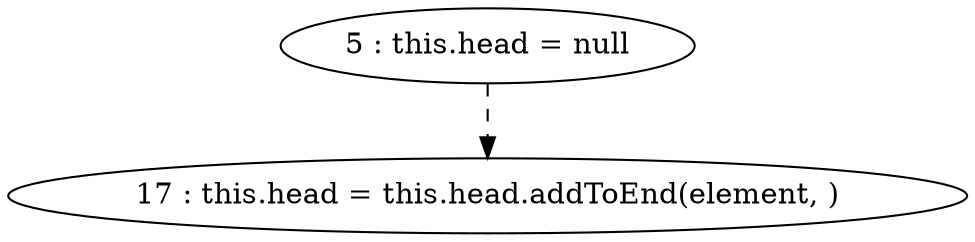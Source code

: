 digraph G {
"5 : this.head = null"
"5 : this.head = null" -> "17 : this.head = this.head.addToEnd(element, )" [style=dashed]
"17 : this.head = this.head.addToEnd(element, )"
}